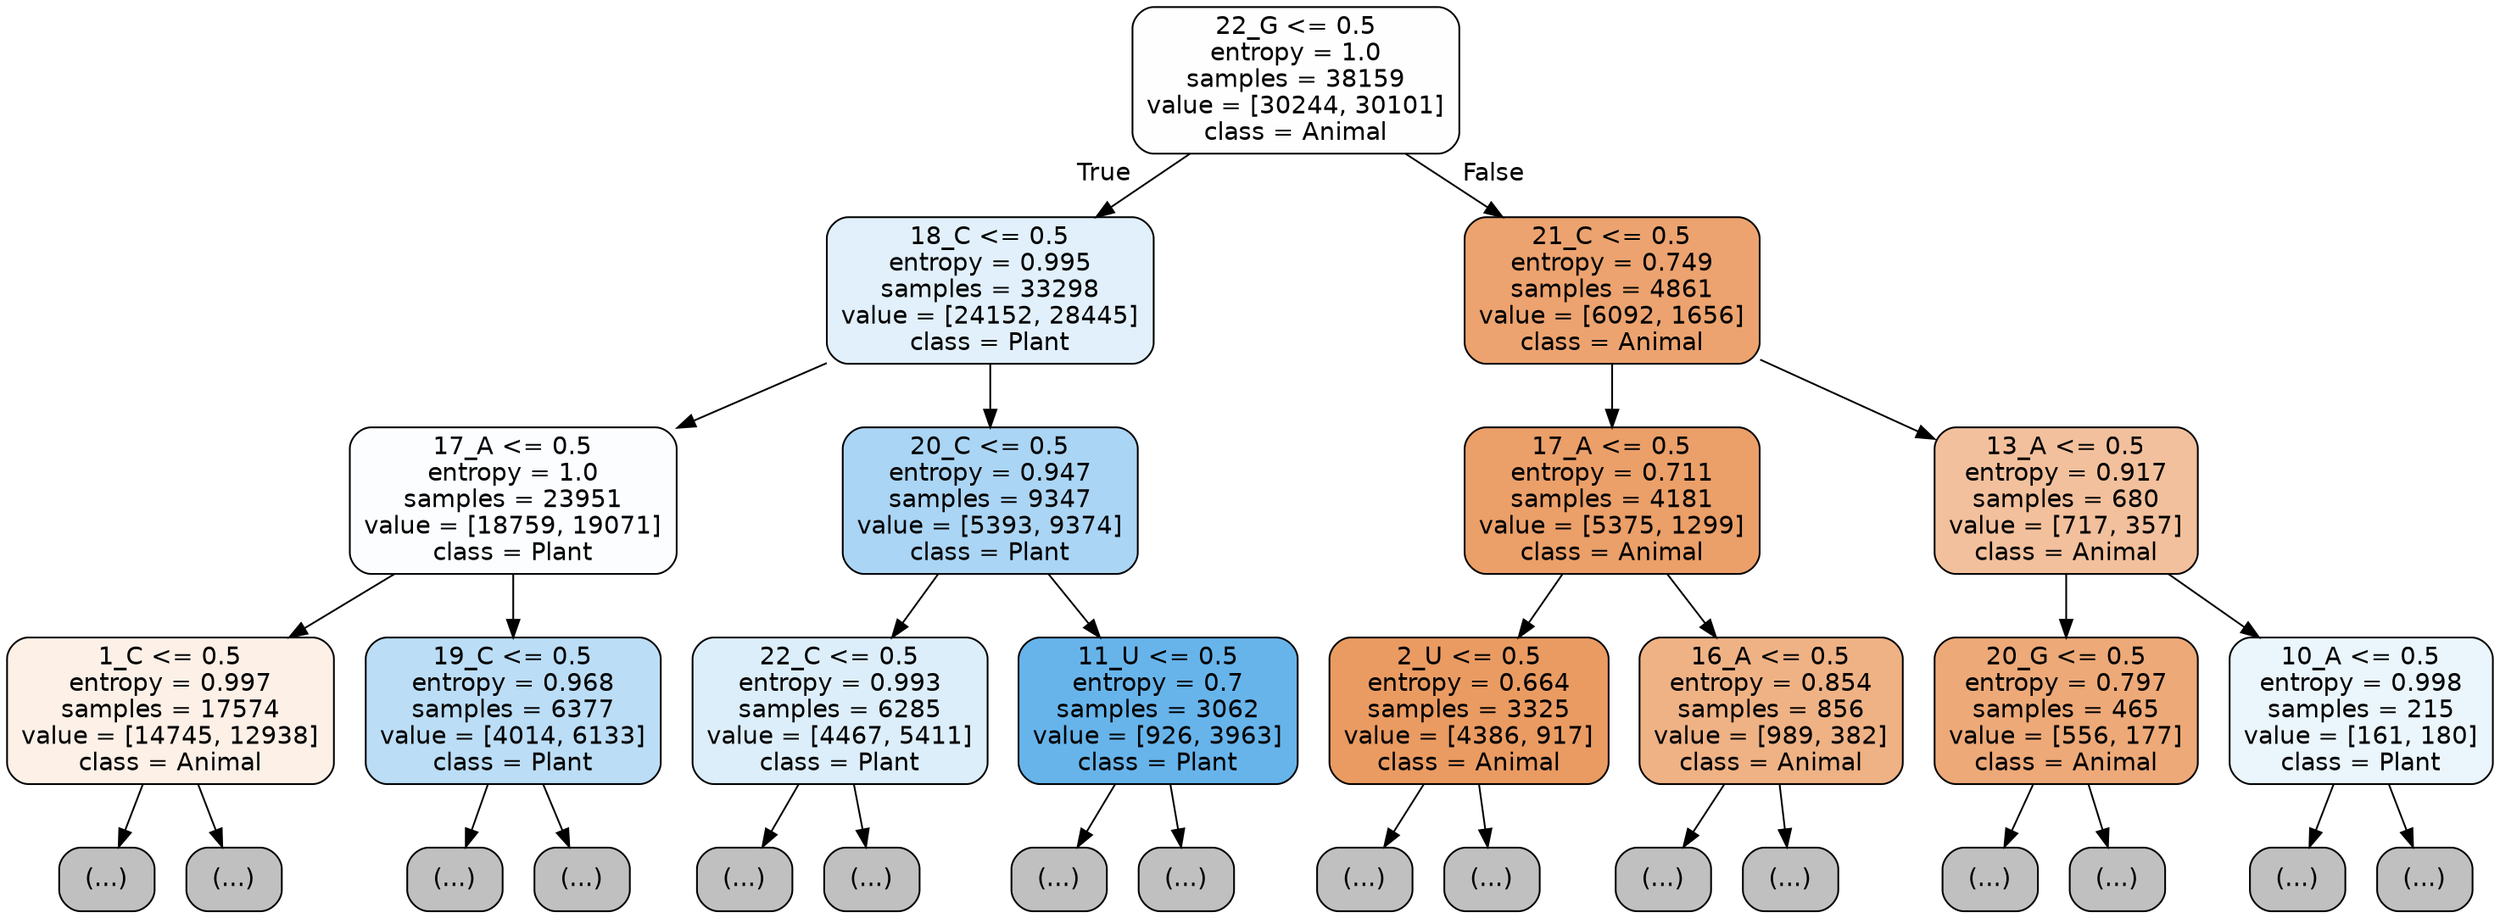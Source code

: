digraph Tree {
node [shape=box, style="filled, rounded", color="black", fontname="helvetica"] ;
edge [fontname="helvetica"] ;
0 [label="22_G <= 0.5\nentropy = 1.0\nsamples = 38159\nvalue = [30244, 30101]\nclass = Animal", fillcolor="#fffefe"] ;
1 [label="18_C <= 0.5\nentropy = 0.995\nsamples = 33298\nvalue = [24152, 28445]\nclass = Plant", fillcolor="#e1f0fb"] ;
0 -> 1 [labeldistance=2.5, labelangle=45, headlabel="True"] ;
2 [label="17_A <= 0.5\nentropy = 1.0\nsamples = 23951\nvalue = [18759, 19071]\nclass = Plant", fillcolor="#fcfdff"] ;
1 -> 2 ;
3 [label="1_C <= 0.5\nentropy = 0.997\nsamples = 17574\nvalue = [14745, 12938]\nclass = Animal", fillcolor="#fcf0e7"] ;
2 -> 3 ;
4 [label="(...)", fillcolor="#C0C0C0"] ;
3 -> 4 ;
7069 [label="(...)", fillcolor="#C0C0C0"] ;
3 -> 7069 ;
8782 [label="19_C <= 0.5\nentropy = 0.968\nsamples = 6377\nvalue = [4014, 6133]\nclass = Plant", fillcolor="#bbddf6"] ;
2 -> 8782 ;
8783 [label="(...)", fillcolor="#C0C0C0"] ;
8782 -> 8783 ;
10698 [label="(...)", fillcolor="#C0C0C0"] ;
8782 -> 10698 ;
11385 [label="20_C <= 0.5\nentropy = 0.947\nsamples = 9347\nvalue = [5393, 9374]\nclass = Plant", fillcolor="#abd5f4"] ;
1 -> 11385 ;
11386 [label="22_C <= 0.5\nentropy = 0.993\nsamples = 6285\nvalue = [4467, 5411]\nclass = Plant", fillcolor="#dceefa"] ;
11385 -> 11386 ;
11387 [label="(...)", fillcolor="#C0C0C0"] ;
11386 -> 11387 ;
13716 [label="(...)", fillcolor="#C0C0C0"] ;
11386 -> 13716 ;
14065 [label="11_U <= 0.5\nentropy = 0.7\nsamples = 3062\nvalue = [926, 3963]\nclass = Plant", fillcolor="#67b4eb"] ;
11385 -> 14065 ;
14066 [label="(...)", fillcolor="#C0C0C0"] ;
14065 -> 14066 ;
14595 [label="(...)", fillcolor="#C0C0C0"] ;
14065 -> 14595 ;
14816 [label="21_C <= 0.5\nentropy = 0.749\nsamples = 4861\nvalue = [6092, 1656]\nclass = Animal", fillcolor="#eca36f"] ;
0 -> 14816 [labeldistance=2.5, labelangle=-45, headlabel="False"] ;
14817 [label="17_A <= 0.5\nentropy = 0.711\nsamples = 4181\nvalue = [5375, 1299]\nclass = Animal", fillcolor="#eb9f69"] ;
14816 -> 14817 ;
14818 [label="2_U <= 0.5\nentropy = 0.664\nsamples = 3325\nvalue = [4386, 917]\nclass = Animal", fillcolor="#ea9b62"] ;
14817 -> 14818 ;
14819 [label="(...)", fillcolor="#C0C0C0"] ;
14818 -> 14819 ;
15696 [label="(...)", fillcolor="#C0C0C0"] ;
14818 -> 15696 ;
15979 [label="16_A <= 0.5\nentropy = 0.854\nsamples = 856\nvalue = [989, 382]\nclass = Animal", fillcolor="#efb285"] ;
14817 -> 15979 ;
15980 [label="(...)", fillcolor="#C0C0C0"] ;
15979 -> 15980 ;
16275 [label="(...)", fillcolor="#C0C0C0"] ;
15979 -> 16275 ;
16384 [label="13_A <= 0.5\nentropy = 0.917\nsamples = 680\nvalue = [717, 357]\nclass = Animal", fillcolor="#f2c09c"] ;
14816 -> 16384 ;
16385 [label="20_G <= 0.5\nentropy = 0.797\nsamples = 465\nvalue = [556, 177]\nclass = Animal", fillcolor="#eda978"] ;
16384 -> 16385 ;
16386 [label="(...)", fillcolor="#C0C0C0"] ;
16385 -> 16386 ;
16563 [label="(...)", fillcolor="#C0C0C0"] ;
16385 -> 16563 ;
16612 [label="10_A <= 0.5\nentropy = 0.998\nsamples = 215\nvalue = [161, 180]\nclass = Plant", fillcolor="#eaf5fc"] ;
16384 -> 16612 ;
16613 [label="(...)", fillcolor="#C0C0C0"] ;
16612 -> 16613 ;
16706 [label="(...)", fillcolor="#C0C0C0"] ;
16612 -> 16706 ;
}